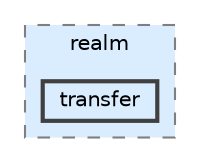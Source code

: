 digraph "/home/runner/work/realm/realm/realm-src/src/realm/transfer"
{
 // LATEX_PDF_SIZE
  bgcolor="transparent";
  edge [fontname=Helvetica,fontsize=10,labelfontname=Helvetica,labelfontsize=10];
  node [fontname=Helvetica,fontsize=10,shape=box,height=0.2,width=0.4];
  compound=true
  subgraph clusterdir_06cde62235d8b7ed0bac91e2b7ac07d2 {
    graph [ bgcolor="#daedff", pencolor="grey50", label="realm", fontname=Helvetica,fontsize=10 style="filled,dashed", URL="dir_06cde62235d8b7ed0bac91e2b7ac07d2.html",tooltip=""]
  dir_1bb23b82c02807b960e9bec9b270f04c [label="transfer", fillcolor="#daedff", color="grey25", style="filled,bold", URL="dir_1bb23b82c02807b960e9bec9b270f04c.html",tooltip=""];
  }
}
